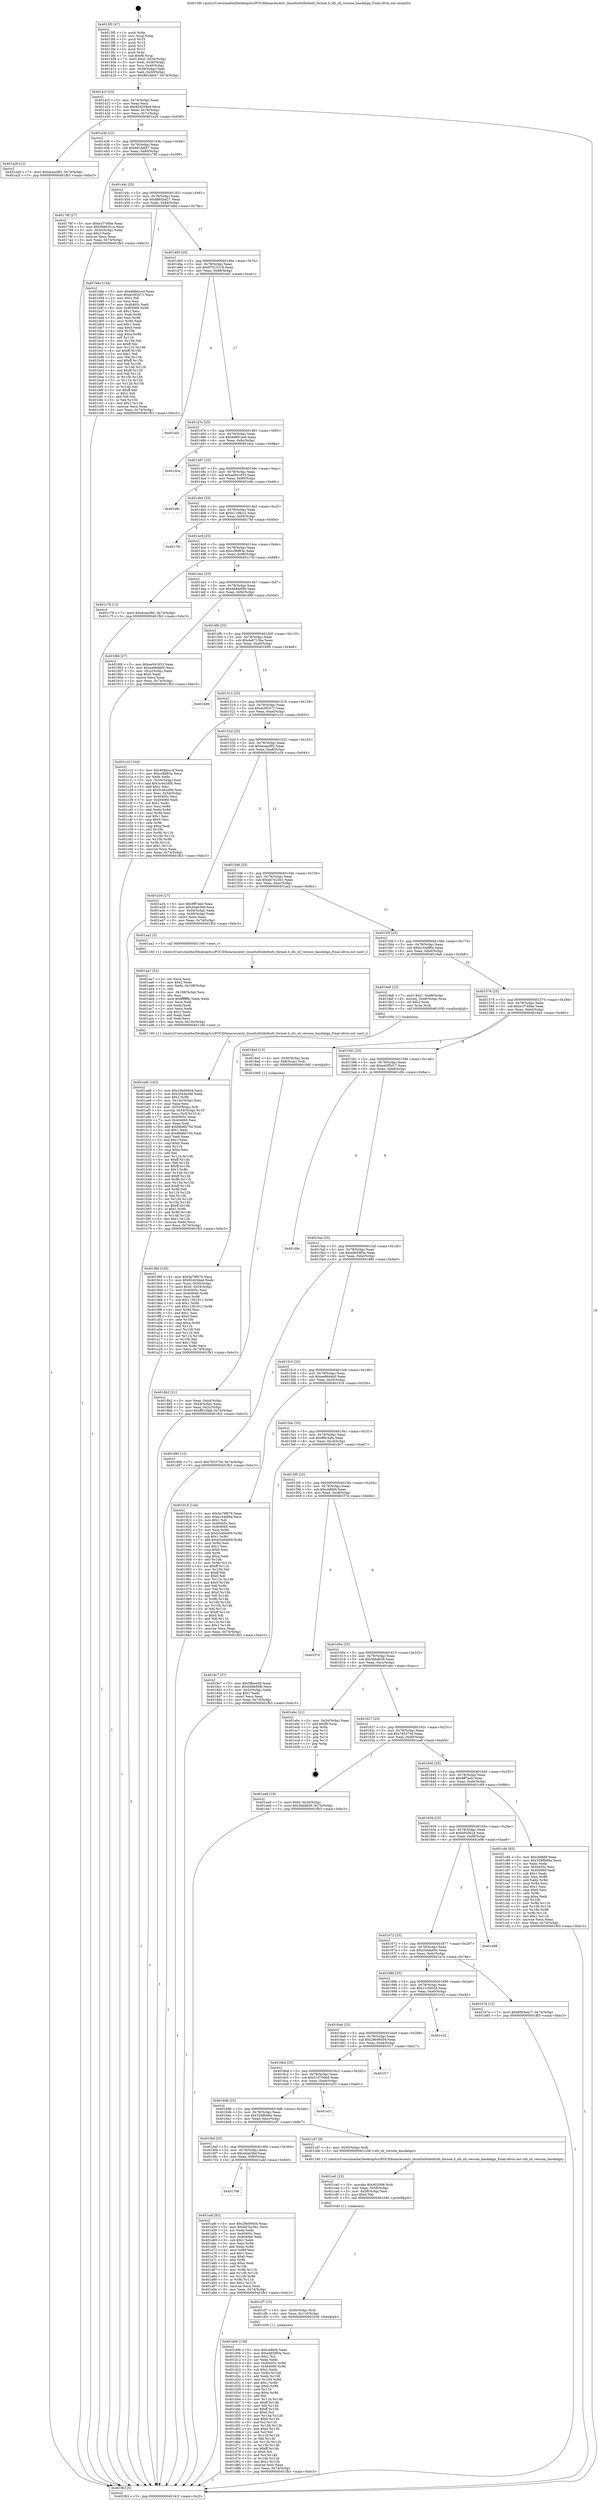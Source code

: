 digraph "0x4013f0" {
  label = "0x4013f0 (/mnt/c/Users/mathe/Desktop/tcc/POCII/binaries/extr_linuxfsxfslibxfsxfs_format.h_xfs_sb_version_hasdalign_Final-ollvm.out::main(0))"
  labelloc = "t"
  node[shape=record]

  Entry [label="",width=0.3,height=0.3,shape=circle,fillcolor=black,style=filled]
  "0x40141f" [label="{
     0x40141f [23]\l
     | [instrs]\l
     &nbsp;&nbsp;0x40141f \<+3\>: mov -0x74(%rbp),%eax\l
     &nbsp;&nbsp;0x401422 \<+2\>: mov %eax,%ecx\l
     &nbsp;&nbsp;0x401424 \<+6\>: sub $0x82d204e4,%ecx\l
     &nbsp;&nbsp;0x40142a \<+3\>: mov %eax,-0x78(%rbp)\l
     &nbsp;&nbsp;0x40142d \<+3\>: mov %ecx,-0x7c(%rbp)\l
     &nbsp;&nbsp;0x401430 \<+6\>: je 0000000000401a28 \<main+0x638\>\l
  }"]
  "0x401a28" [label="{
     0x401a28 [12]\l
     | [instrs]\l
     &nbsp;&nbsp;0x401a28 \<+7\>: movl $0xdcaecf92,-0x74(%rbp)\l
     &nbsp;&nbsp;0x401a2f \<+5\>: jmp 0000000000401fb3 \<main+0xbc3\>\l
  }"]
  "0x401436" [label="{
     0x401436 [22]\l
     | [instrs]\l
     &nbsp;&nbsp;0x401436 \<+5\>: jmp 000000000040143b \<main+0x4b\>\l
     &nbsp;&nbsp;0x40143b \<+3\>: mov -0x78(%rbp),%eax\l
     &nbsp;&nbsp;0x40143e \<+5\>: sub $0x881feb47,%eax\l
     &nbsp;&nbsp;0x401443 \<+3\>: mov %eax,-0x80(%rbp)\l
     &nbsp;&nbsp;0x401446 \<+6\>: je 000000000040178f \<main+0x39f\>\l
  }"]
  Exit [label="",width=0.3,height=0.3,shape=circle,fillcolor=black,style=filled,peripheries=2]
  "0x40178f" [label="{
     0x40178f [27]\l
     | [instrs]\l
     &nbsp;&nbsp;0x40178f \<+5\>: mov $0xe1f749be,%eax\l
     &nbsp;&nbsp;0x401794 \<+5\>: mov $0x56e6351a,%ecx\l
     &nbsp;&nbsp;0x401799 \<+3\>: mov -0x30(%rbp),%edx\l
     &nbsp;&nbsp;0x40179c \<+3\>: cmp $0x2,%edx\l
     &nbsp;&nbsp;0x40179f \<+3\>: cmovne %ecx,%eax\l
     &nbsp;&nbsp;0x4017a2 \<+3\>: mov %eax,-0x74(%rbp)\l
     &nbsp;&nbsp;0x4017a5 \<+5\>: jmp 0000000000401fb3 \<main+0xbc3\>\l
  }"]
  "0x40144c" [label="{
     0x40144c [25]\l
     | [instrs]\l
     &nbsp;&nbsp;0x40144c \<+5\>: jmp 0000000000401451 \<main+0x61\>\l
     &nbsp;&nbsp;0x401451 \<+3\>: mov -0x78(%rbp),%eax\l
     &nbsp;&nbsp;0x401454 \<+5\>: sub $0x8863a427,%eax\l
     &nbsp;&nbsp;0x401459 \<+6\>: mov %eax,-0x84(%rbp)\l
     &nbsp;&nbsp;0x40145f \<+6\>: je 0000000000401b8a \<main+0x79a\>\l
  }"]
  "0x401fb3" [label="{
     0x401fb3 [5]\l
     | [instrs]\l
     &nbsp;&nbsp;0x401fb3 \<+5\>: jmp 000000000040141f \<main+0x2f\>\l
  }"]
  "0x4013f0" [label="{
     0x4013f0 [47]\l
     | [instrs]\l
     &nbsp;&nbsp;0x4013f0 \<+1\>: push %rbp\l
     &nbsp;&nbsp;0x4013f1 \<+3\>: mov %rsp,%rbp\l
     &nbsp;&nbsp;0x4013f4 \<+2\>: push %r15\l
     &nbsp;&nbsp;0x4013f6 \<+2\>: push %r14\l
     &nbsp;&nbsp;0x4013f8 \<+2\>: push %r13\l
     &nbsp;&nbsp;0x4013fa \<+2\>: push %r12\l
     &nbsp;&nbsp;0x4013fc \<+1\>: push %rbx\l
     &nbsp;&nbsp;0x4013fd \<+7\>: sub $0xf8,%rsp\l
     &nbsp;&nbsp;0x401404 \<+7\>: movl $0x0,-0x34(%rbp)\l
     &nbsp;&nbsp;0x40140b \<+3\>: mov %edi,-0x38(%rbp)\l
     &nbsp;&nbsp;0x40140e \<+4\>: mov %rsi,-0x40(%rbp)\l
     &nbsp;&nbsp;0x401412 \<+3\>: mov -0x38(%rbp),%edi\l
     &nbsp;&nbsp;0x401415 \<+3\>: mov %edi,-0x30(%rbp)\l
     &nbsp;&nbsp;0x401418 \<+7\>: movl $0x881feb47,-0x74(%rbp)\l
  }"]
  "0x401d06" [label="{
     0x401d06 [138]\l
     | [instrs]\l
     &nbsp;&nbsp;0x401d06 \<+5\>: mov $0xcb8bfd,%eax\l
     &nbsp;&nbsp;0x401d0b \<+5\>: mov $0xe4659f3e,%esi\l
     &nbsp;&nbsp;0x401d10 \<+2\>: mov $0x1,%cl\l
     &nbsp;&nbsp;0x401d12 \<+2\>: xor %edx,%edx\l
     &nbsp;&nbsp;0x401d14 \<+8\>: mov 0x40405c,%r8d\l
     &nbsp;&nbsp;0x401d1c \<+8\>: mov 0x404060,%r9d\l
     &nbsp;&nbsp;0x401d24 \<+3\>: sub $0x1,%edx\l
     &nbsp;&nbsp;0x401d27 \<+3\>: mov %r8d,%r10d\l
     &nbsp;&nbsp;0x401d2a \<+3\>: add %edx,%r10d\l
     &nbsp;&nbsp;0x401d2d \<+4\>: imul %r10d,%r8d\l
     &nbsp;&nbsp;0x401d31 \<+4\>: and $0x1,%r8d\l
     &nbsp;&nbsp;0x401d35 \<+4\>: cmp $0x0,%r8d\l
     &nbsp;&nbsp;0x401d39 \<+4\>: sete %r11b\l
     &nbsp;&nbsp;0x401d3d \<+4\>: cmp $0xa,%r9d\l
     &nbsp;&nbsp;0x401d41 \<+3\>: setl %bl\l
     &nbsp;&nbsp;0x401d44 \<+3\>: mov %r11b,%r14b\l
     &nbsp;&nbsp;0x401d47 \<+4\>: xor $0xff,%r14b\l
     &nbsp;&nbsp;0x401d4b \<+3\>: mov %bl,%r15b\l
     &nbsp;&nbsp;0x401d4e \<+4\>: xor $0xff,%r15b\l
     &nbsp;&nbsp;0x401d52 \<+3\>: xor $0x0,%cl\l
     &nbsp;&nbsp;0x401d55 \<+3\>: mov %r14b,%r12b\l
     &nbsp;&nbsp;0x401d58 \<+4\>: and $0x0,%r12b\l
     &nbsp;&nbsp;0x401d5c \<+3\>: and %cl,%r11b\l
     &nbsp;&nbsp;0x401d5f \<+3\>: mov %r15b,%r13b\l
     &nbsp;&nbsp;0x401d62 \<+4\>: and $0x0,%r13b\l
     &nbsp;&nbsp;0x401d66 \<+2\>: and %cl,%bl\l
     &nbsp;&nbsp;0x401d68 \<+3\>: or %r11b,%r12b\l
     &nbsp;&nbsp;0x401d6b \<+3\>: or %bl,%r13b\l
     &nbsp;&nbsp;0x401d6e \<+3\>: xor %r13b,%r12b\l
     &nbsp;&nbsp;0x401d71 \<+3\>: or %r15b,%r14b\l
     &nbsp;&nbsp;0x401d74 \<+4\>: xor $0xff,%r14b\l
     &nbsp;&nbsp;0x401d78 \<+3\>: or $0x0,%cl\l
     &nbsp;&nbsp;0x401d7b \<+3\>: and %cl,%r14b\l
     &nbsp;&nbsp;0x401d7e \<+3\>: or %r14b,%r12b\l
     &nbsp;&nbsp;0x401d81 \<+4\>: test $0x1,%r12b\l
     &nbsp;&nbsp;0x401d85 \<+3\>: cmovne %esi,%eax\l
     &nbsp;&nbsp;0x401d88 \<+3\>: mov %eax,-0x74(%rbp)\l
     &nbsp;&nbsp;0x401d8b \<+5\>: jmp 0000000000401fb3 \<main+0xbc3\>\l
  }"]
  "0x401b8a" [label="{
     0x401b8a [134]\l
     | [instrs]\l
     &nbsp;&nbsp;0x401b8a \<+5\>: mov $0x468dcccd,%eax\l
     &nbsp;&nbsp;0x401b8f \<+5\>: mov $0xdc0f1b71,%ecx\l
     &nbsp;&nbsp;0x401b94 \<+2\>: mov $0x1,%dl\l
     &nbsp;&nbsp;0x401b96 \<+2\>: xor %esi,%esi\l
     &nbsp;&nbsp;0x401b98 \<+7\>: mov 0x40405c,%edi\l
     &nbsp;&nbsp;0x401b9f \<+8\>: mov 0x404060,%r8d\l
     &nbsp;&nbsp;0x401ba7 \<+3\>: sub $0x1,%esi\l
     &nbsp;&nbsp;0x401baa \<+3\>: mov %edi,%r9d\l
     &nbsp;&nbsp;0x401bad \<+3\>: add %esi,%r9d\l
     &nbsp;&nbsp;0x401bb0 \<+4\>: imul %r9d,%edi\l
     &nbsp;&nbsp;0x401bb4 \<+3\>: and $0x1,%edi\l
     &nbsp;&nbsp;0x401bb7 \<+3\>: cmp $0x0,%edi\l
     &nbsp;&nbsp;0x401bba \<+4\>: sete %r10b\l
     &nbsp;&nbsp;0x401bbe \<+4\>: cmp $0xa,%r8d\l
     &nbsp;&nbsp;0x401bc2 \<+4\>: setl %r11b\l
     &nbsp;&nbsp;0x401bc6 \<+3\>: mov %r10b,%bl\l
     &nbsp;&nbsp;0x401bc9 \<+3\>: xor $0xff,%bl\l
     &nbsp;&nbsp;0x401bcc \<+3\>: mov %r11b,%r14b\l
     &nbsp;&nbsp;0x401bcf \<+4\>: xor $0xff,%r14b\l
     &nbsp;&nbsp;0x401bd3 \<+3\>: xor $0x1,%dl\l
     &nbsp;&nbsp;0x401bd6 \<+3\>: mov %bl,%r15b\l
     &nbsp;&nbsp;0x401bd9 \<+4\>: and $0xff,%r15b\l
     &nbsp;&nbsp;0x401bdd \<+3\>: and %dl,%r10b\l
     &nbsp;&nbsp;0x401be0 \<+3\>: mov %r14b,%r12b\l
     &nbsp;&nbsp;0x401be3 \<+4\>: and $0xff,%r12b\l
     &nbsp;&nbsp;0x401be7 \<+3\>: and %dl,%r11b\l
     &nbsp;&nbsp;0x401bea \<+3\>: or %r10b,%r15b\l
     &nbsp;&nbsp;0x401bed \<+3\>: or %r11b,%r12b\l
     &nbsp;&nbsp;0x401bf0 \<+3\>: xor %r12b,%r15b\l
     &nbsp;&nbsp;0x401bf3 \<+3\>: or %r14b,%bl\l
     &nbsp;&nbsp;0x401bf6 \<+3\>: xor $0xff,%bl\l
     &nbsp;&nbsp;0x401bf9 \<+3\>: or $0x1,%dl\l
     &nbsp;&nbsp;0x401bfc \<+2\>: and %dl,%bl\l
     &nbsp;&nbsp;0x401bfe \<+3\>: or %bl,%r15b\l
     &nbsp;&nbsp;0x401c01 \<+4\>: test $0x1,%r15b\l
     &nbsp;&nbsp;0x401c05 \<+3\>: cmovne %ecx,%eax\l
     &nbsp;&nbsp;0x401c08 \<+3\>: mov %eax,-0x74(%rbp)\l
     &nbsp;&nbsp;0x401c0b \<+5\>: jmp 0000000000401fb3 \<main+0xbc3\>\l
  }"]
  "0x401465" [label="{
     0x401465 [25]\l
     | [instrs]\l
     &nbsp;&nbsp;0x401465 \<+5\>: jmp 000000000040146a \<main+0x7a\>\l
     &nbsp;&nbsp;0x40146a \<+3\>: mov -0x78(%rbp),%eax\l
     &nbsp;&nbsp;0x40146d \<+5\>: sub $0x97015318,%eax\l
     &nbsp;&nbsp;0x401472 \<+6\>: mov %eax,-0x88(%rbp)\l
     &nbsp;&nbsp;0x401478 \<+6\>: je 0000000000401ed1 \<main+0xae1\>\l
  }"]
  "0x401cf7" [label="{
     0x401cf7 [15]\l
     | [instrs]\l
     &nbsp;&nbsp;0x401cf7 \<+4\>: mov -0x50(%rbp),%rdi\l
     &nbsp;&nbsp;0x401cfb \<+6\>: mov %eax,-0x110(%rbp)\l
     &nbsp;&nbsp;0x401d01 \<+5\>: call 0000000000401030 \<free@plt\>\l
     | [calls]\l
     &nbsp;&nbsp;0x401030 \{1\} (unknown)\l
  }"]
  "0x401ed1" [label="{
     0x401ed1\l
  }", style=dashed]
  "0x40147e" [label="{
     0x40147e [25]\l
     | [instrs]\l
     &nbsp;&nbsp;0x40147e \<+5\>: jmp 0000000000401483 \<main+0x93\>\l
     &nbsp;&nbsp;0x401483 \<+3\>: mov -0x78(%rbp),%eax\l
     &nbsp;&nbsp;0x401486 \<+5\>: sub $0x9d891aeb,%eax\l
     &nbsp;&nbsp;0x40148b \<+6\>: mov %eax,-0x8c(%rbp)\l
     &nbsp;&nbsp;0x401491 \<+6\>: je 0000000000401dca \<main+0x9da\>\l
  }"]
  "0x401ce0" [label="{
     0x401ce0 [23]\l
     | [instrs]\l
     &nbsp;&nbsp;0x401ce0 \<+10\>: movabs $0x4020d6,%rdi\l
     &nbsp;&nbsp;0x401cea \<+3\>: mov %eax,-0x58(%rbp)\l
     &nbsp;&nbsp;0x401ced \<+3\>: mov -0x58(%rbp),%esi\l
     &nbsp;&nbsp;0x401cf0 \<+2\>: mov $0x0,%al\l
     &nbsp;&nbsp;0x401cf2 \<+5\>: call 0000000000401040 \<printf@plt\>\l
     | [calls]\l
     &nbsp;&nbsp;0x401040 \{1\} (unknown)\l
  }"]
  "0x401dca" [label="{
     0x401dca\l
  }", style=dashed]
  "0x401497" [label="{
     0x401497 [25]\l
     | [instrs]\l
     &nbsp;&nbsp;0x401497 \<+5\>: jmp 000000000040149c \<main+0xac\>\l
     &nbsp;&nbsp;0x40149c \<+3\>: mov -0x78(%rbp),%eax\l
     &nbsp;&nbsp;0x40149f \<+5\>: sub $0xae041853,%eax\l
     &nbsp;&nbsp;0x4014a4 \<+6\>: mov %eax,-0x90(%rbp)\l
     &nbsp;&nbsp;0x4014aa \<+6\>: je 0000000000401e8c \<main+0xa9c\>\l
  }"]
  "0x401adb" [label="{
     0x401adb [163]\l
     | [instrs]\l
     &nbsp;&nbsp;0x401adb \<+5\>: mov $0x29e09404,%ecx\l
     &nbsp;&nbsp;0x401ae0 \<+5\>: mov $0x2044a49e,%edx\l
     &nbsp;&nbsp;0x401ae5 \<+3\>: mov $0x1,%r8b\l
     &nbsp;&nbsp;0x401ae8 \<+6\>: mov -0x10c(%rbp),%esi\l
     &nbsp;&nbsp;0x401aee \<+3\>: imul %eax,%esi\l
     &nbsp;&nbsp;0x401af1 \<+4\>: mov -0x50(%rbp),%r9\l
     &nbsp;&nbsp;0x401af5 \<+4\>: movslq -0x54(%rbp),%r10\l
     &nbsp;&nbsp;0x401af9 \<+4\>: mov %esi,(%r9,%r10,4)\l
     &nbsp;&nbsp;0x401afd \<+7\>: mov 0x40405c,%eax\l
     &nbsp;&nbsp;0x401b04 \<+7\>: mov 0x404060,%esi\l
     &nbsp;&nbsp;0x401b0b \<+2\>: mov %eax,%edi\l
     &nbsp;&nbsp;0x401b0d \<+6\>: add $0x88d6b75d,%edi\l
     &nbsp;&nbsp;0x401b13 \<+3\>: sub $0x1,%edi\l
     &nbsp;&nbsp;0x401b16 \<+6\>: sub $0x88d6b75d,%edi\l
     &nbsp;&nbsp;0x401b1c \<+3\>: imul %edi,%eax\l
     &nbsp;&nbsp;0x401b1f \<+3\>: and $0x1,%eax\l
     &nbsp;&nbsp;0x401b22 \<+3\>: cmp $0x0,%eax\l
     &nbsp;&nbsp;0x401b25 \<+4\>: sete %r11b\l
     &nbsp;&nbsp;0x401b29 \<+3\>: cmp $0xa,%esi\l
     &nbsp;&nbsp;0x401b2c \<+3\>: setl %bl\l
     &nbsp;&nbsp;0x401b2f \<+3\>: mov %r11b,%r14b\l
     &nbsp;&nbsp;0x401b32 \<+4\>: xor $0xff,%r14b\l
     &nbsp;&nbsp;0x401b36 \<+3\>: mov %bl,%r15b\l
     &nbsp;&nbsp;0x401b39 \<+4\>: xor $0xff,%r15b\l
     &nbsp;&nbsp;0x401b3d \<+4\>: xor $0x1,%r8b\l
     &nbsp;&nbsp;0x401b41 \<+3\>: mov %r14b,%r12b\l
     &nbsp;&nbsp;0x401b44 \<+4\>: and $0xff,%r12b\l
     &nbsp;&nbsp;0x401b48 \<+3\>: and %r8b,%r11b\l
     &nbsp;&nbsp;0x401b4b \<+3\>: mov %r15b,%r13b\l
     &nbsp;&nbsp;0x401b4e \<+4\>: and $0xff,%r13b\l
     &nbsp;&nbsp;0x401b52 \<+3\>: and %r8b,%bl\l
     &nbsp;&nbsp;0x401b55 \<+3\>: or %r11b,%r12b\l
     &nbsp;&nbsp;0x401b58 \<+3\>: or %bl,%r13b\l
     &nbsp;&nbsp;0x401b5b \<+3\>: xor %r13b,%r12b\l
     &nbsp;&nbsp;0x401b5e \<+3\>: or %r15b,%r14b\l
     &nbsp;&nbsp;0x401b61 \<+4\>: xor $0xff,%r14b\l
     &nbsp;&nbsp;0x401b65 \<+4\>: or $0x1,%r8b\l
     &nbsp;&nbsp;0x401b69 \<+3\>: and %r8b,%r14b\l
     &nbsp;&nbsp;0x401b6c \<+3\>: or %r14b,%r12b\l
     &nbsp;&nbsp;0x401b6f \<+4\>: test $0x1,%r12b\l
     &nbsp;&nbsp;0x401b73 \<+3\>: cmovne %edx,%ecx\l
     &nbsp;&nbsp;0x401b76 \<+3\>: mov %ecx,-0x74(%rbp)\l
     &nbsp;&nbsp;0x401b79 \<+5\>: jmp 0000000000401fb3 \<main+0xbc3\>\l
  }"]
  "0x401e8c" [label="{
     0x401e8c\l
  }", style=dashed]
  "0x4014b0" [label="{
     0x4014b0 [25]\l
     | [instrs]\l
     &nbsp;&nbsp;0x4014b0 \<+5\>: jmp 00000000004014b5 \<main+0xc5\>\l
     &nbsp;&nbsp;0x4014b5 \<+3\>: mov -0x78(%rbp),%eax\l
     &nbsp;&nbsp;0x4014b8 \<+5\>: sub $0xb11d8cc2,%eax\l
     &nbsp;&nbsp;0x4014bd \<+6\>: mov %eax,-0x94(%rbp)\l
     &nbsp;&nbsp;0x4014c3 \<+6\>: je 00000000004017fd \<main+0x40d\>\l
  }"]
  "0x401aa7" [label="{
     0x401aa7 [52]\l
     | [instrs]\l
     &nbsp;&nbsp;0x401aa7 \<+2\>: xor %ecx,%ecx\l
     &nbsp;&nbsp;0x401aa9 \<+5\>: mov $0x2,%edx\l
     &nbsp;&nbsp;0x401aae \<+6\>: mov %edx,-0x108(%rbp)\l
     &nbsp;&nbsp;0x401ab4 \<+1\>: cltd\l
     &nbsp;&nbsp;0x401ab5 \<+6\>: mov -0x108(%rbp),%esi\l
     &nbsp;&nbsp;0x401abb \<+2\>: idiv %esi\l
     &nbsp;&nbsp;0x401abd \<+6\>: imul $0xfffffffe,%edx,%edx\l
     &nbsp;&nbsp;0x401ac3 \<+2\>: mov %ecx,%edi\l
     &nbsp;&nbsp;0x401ac5 \<+2\>: sub %edx,%edi\l
     &nbsp;&nbsp;0x401ac7 \<+2\>: mov %ecx,%edx\l
     &nbsp;&nbsp;0x401ac9 \<+3\>: sub $0x1,%edx\l
     &nbsp;&nbsp;0x401acc \<+2\>: add %edx,%edi\l
     &nbsp;&nbsp;0x401ace \<+2\>: sub %edi,%ecx\l
     &nbsp;&nbsp;0x401ad0 \<+6\>: mov %ecx,-0x10c(%rbp)\l
     &nbsp;&nbsp;0x401ad6 \<+5\>: call 0000000000401160 \<next_i\>\l
     | [calls]\l
     &nbsp;&nbsp;0x401160 \{1\} (/mnt/c/Users/mathe/Desktop/tcc/POCII/binaries/extr_linuxfsxfslibxfsxfs_format.h_xfs_sb_version_hasdalign_Final-ollvm.out::next_i)\l
  }"]
  "0x4017fd" [label="{
     0x4017fd\l
  }", style=dashed]
  "0x4014c9" [label="{
     0x4014c9 [25]\l
     | [instrs]\l
     &nbsp;&nbsp;0x4014c9 \<+5\>: jmp 00000000004014ce \<main+0xde\>\l
     &nbsp;&nbsp;0x4014ce \<+3\>: mov -0x78(%rbp),%eax\l
     &nbsp;&nbsp;0x4014d1 \<+5\>: sub $0xccfbf83e,%eax\l
     &nbsp;&nbsp;0x4014d6 \<+6\>: mov %eax,-0x98(%rbp)\l
     &nbsp;&nbsp;0x4014dc \<+6\>: je 0000000000401c78 \<main+0x888\>\l
  }"]
  "0x401708" [label="{
     0x401708\l
  }", style=dashed]
  "0x401c78" [label="{
     0x401c78 [12]\l
     | [instrs]\l
     &nbsp;&nbsp;0x401c78 \<+7\>: movl $0xdcaecf92,-0x74(%rbp)\l
     &nbsp;&nbsp;0x401c7f \<+5\>: jmp 0000000000401fb3 \<main+0xbc3\>\l
  }"]
  "0x4014e2" [label="{
     0x4014e2 [25]\l
     | [instrs]\l
     &nbsp;&nbsp;0x4014e2 \<+5\>: jmp 00000000004014e7 \<main+0xf7\>\l
     &nbsp;&nbsp;0x4014e7 \<+3\>: mov -0x78(%rbp),%eax\l
     &nbsp;&nbsp;0x4014ea \<+5\>: sub $0xd48a95fb,%eax\l
     &nbsp;&nbsp;0x4014ef \<+6\>: mov %eax,-0x9c(%rbp)\l
     &nbsp;&nbsp;0x4014f5 \<+6\>: je 00000000004018fd \<main+0x50d\>\l
  }"]
  "0x401a4f" [label="{
     0x401a4f [83]\l
     | [instrs]\l
     &nbsp;&nbsp;0x401a4f \<+5\>: mov $0x29e09404,%eax\l
     &nbsp;&nbsp;0x401a54 \<+5\>: mov $0xdd7e23b1,%ecx\l
     &nbsp;&nbsp;0x401a59 \<+2\>: xor %edx,%edx\l
     &nbsp;&nbsp;0x401a5b \<+7\>: mov 0x40405c,%esi\l
     &nbsp;&nbsp;0x401a62 \<+7\>: mov 0x404060,%edi\l
     &nbsp;&nbsp;0x401a69 \<+3\>: sub $0x1,%edx\l
     &nbsp;&nbsp;0x401a6c \<+3\>: mov %esi,%r8d\l
     &nbsp;&nbsp;0x401a6f \<+3\>: add %edx,%r8d\l
     &nbsp;&nbsp;0x401a72 \<+4\>: imul %r8d,%esi\l
     &nbsp;&nbsp;0x401a76 \<+3\>: and $0x1,%esi\l
     &nbsp;&nbsp;0x401a79 \<+3\>: cmp $0x0,%esi\l
     &nbsp;&nbsp;0x401a7c \<+4\>: sete %r9b\l
     &nbsp;&nbsp;0x401a80 \<+3\>: cmp $0xa,%edi\l
     &nbsp;&nbsp;0x401a83 \<+4\>: setl %r10b\l
     &nbsp;&nbsp;0x401a87 \<+3\>: mov %r9b,%r11b\l
     &nbsp;&nbsp;0x401a8a \<+3\>: and %r10b,%r11b\l
     &nbsp;&nbsp;0x401a8d \<+3\>: xor %r10b,%r9b\l
     &nbsp;&nbsp;0x401a90 \<+3\>: or %r9b,%r11b\l
     &nbsp;&nbsp;0x401a93 \<+4\>: test $0x1,%r11b\l
     &nbsp;&nbsp;0x401a97 \<+3\>: cmovne %ecx,%eax\l
     &nbsp;&nbsp;0x401a9a \<+3\>: mov %eax,-0x74(%rbp)\l
     &nbsp;&nbsp;0x401a9d \<+5\>: jmp 0000000000401fb3 \<main+0xbc3\>\l
  }"]
  "0x4018fd" [label="{
     0x4018fd [27]\l
     | [instrs]\l
     &nbsp;&nbsp;0x4018fd \<+5\>: mov $0xae041853,%eax\l
     &nbsp;&nbsp;0x401902 \<+5\>: mov $0xea96dab0,%ecx\l
     &nbsp;&nbsp;0x401907 \<+3\>: mov -0x2c(%rbp),%edx\l
     &nbsp;&nbsp;0x40190a \<+3\>: cmp $0x0,%edx\l
     &nbsp;&nbsp;0x40190d \<+3\>: cmove %ecx,%eax\l
     &nbsp;&nbsp;0x401910 \<+3\>: mov %eax,-0x74(%rbp)\l
     &nbsp;&nbsp;0x401913 \<+5\>: jmp 0000000000401fb3 \<main+0xbc3\>\l
  }"]
  "0x4014fb" [label="{
     0x4014fb [25]\l
     | [instrs]\l
     &nbsp;&nbsp;0x4014fb \<+5\>: jmp 0000000000401500 \<main+0x110\>\l
     &nbsp;&nbsp;0x401500 \<+3\>: mov -0x78(%rbp),%eax\l
     &nbsp;&nbsp;0x401503 \<+5\>: sub $0xda6715ba,%eax\l
     &nbsp;&nbsp;0x401508 \<+6\>: mov %eax,-0xa0(%rbp)\l
     &nbsp;&nbsp;0x40150e \<+6\>: je 0000000000401899 \<main+0x4a9\>\l
  }"]
  "0x4016ef" [label="{
     0x4016ef [25]\l
     | [instrs]\l
     &nbsp;&nbsp;0x4016ef \<+5\>: jmp 00000000004016f4 \<main+0x304\>\l
     &nbsp;&nbsp;0x4016f4 \<+3\>: mov -0x78(%rbp),%eax\l
     &nbsp;&nbsp;0x4016f7 \<+5\>: sub $0x44ab3fef,%eax\l
     &nbsp;&nbsp;0x4016fc \<+6\>: mov %eax,-0xf0(%rbp)\l
     &nbsp;&nbsp;0x401702 \<+6\>: je 0000000000401a4f \<main+0x65f\>\l
  }"]
  "0x401899" [label="{
     0x401899\l
  }", style=dashed]
  "0x401514" [label="{
     0x401514 [25]\l
     | [instrs]\l
     &nbsp;&nbsp;0x401514 \<+5\>: jmp 0000000000401519 \<main+0x129\>\l
     &nbsp;&nbsp;0x401519 \<+3\>: mov -0x78(%rbp),%eax\l
     &nbsp;&nbsp;0x40151c \<+5\>: sub $0xdc0f1b71,%eax\l
     &nbsp;&nbsp;0x401521 \<+6\>: mov %eax,-0xa4(%rbp)\l
     &nbsp;&nbsp;0x401527 \<+6\>: je 0000000000401c10 \<main+0x820\>\l
  }"]
  "0x401cd7" [label="{
     0x401cd7 [9]\l
     | [instrs]\l
     &nbsp;&nbsp;0x401cd7 \<+4\>: mov -0x50(%rbp),%rdi\l
     &nbsp;&nbsp;0x401cdb \<+5\>: call 0000000000401240 \<xfs_sb_version_hasdalign\>\l
     | [calls]\l
     &nbsp;&nbsp;0x401240 \{1\} (/mnt/c/Users/mathe/Desktop/tcc/POCII/binaries/extr_linuxfsxfslibxfsxfs_format.h_xfs_sb_version_hasdalign_Final-ollvm.out::xfs_sb_version_hasdalign)\l
  }"]
  "0x401c10" [label="{
     0x401c10 [104]\l
     | [instrs]\l
     &nbsp;&nbsp;0x401c10 \<+5\>: mov $0x468dcccd,%eax\l
     &nbsp;&nbsp;0x401c15 \<+5\>: mov $0xccfbf83e,%ecx\l
     &nbsp;&nbsp;0x401c1a \<+2\>: xor %edx,%edx\l
     &nbsp;&nbsp;0x401c1c \<+3\>: mov -0x54(%rbp),%esi\l
     &nbsp;&nbsp;0x401c1f \<+6\>: add $0x3c4e2d0b,%esi\l
     &nbsp;&nbsp;0x401c25 \<+3\>: add $0x1,%esi\l
     &nbsp;&nbsp;0x401c28 \<+6\>: sub $0x3c4e2d0b,%esi\l
     &nbsp;&nbsp;0x401c2e \<+3\>: mov %esi,-0x54(%rbp)\l
     &nbsp;&nbsp;0x401c31 \<+7\>: mov 0x40405c,%esi\l
     &nbsp;&nbsp;0x401c38 \<+7\>: mov 0x404060,%edi\l
     &nbsp;&nbsp;0x401c3f \<+3\>: sub $0x1,%edx\l
     &nbsp;&nbsp;0x401c42 \<+3\>: mov %esi,%r8d\l
     &nbsp;&nbsp;0x401c45 \<+3\>: add %edx,%r8d\l
     &nbsp;&nbsp;0x401c48 \<+4\>: imul %r8d,%esi\l
     &nbsp;&nbsp;0x401c4c \<+3\>: and $0x1,%esi\l
     &nbsp;&nbsp;0x401c4f \<+3\>: cmp $0x0,%esi\l
     &nbsp;&nbsp;0x401c52 \<+4\>: sete %r9b\l
     &nbsp;&nbsp;0x401c56 \<+3\>: cmp $0xa,%edi\l
     &nbsp;&nbsp;0x401c59 \<+4\>: setl %r10b\l
     &nbsp;&nbsp;0x401c5d \<+3\>: mov %r9b,%r11b\l
     &nbsp;&nbsp;0x401c60 \<+3\>: and %r10b,%r11b\l
     &nbsp;&nbsp;0x401c63 \<+3\>: xor %r10b,%r9b\l
     &nbsp;&nbsp;0x401c66 \<+3\>: or %r9b,%r11b\l
     &nbsp;&nbsp;0x401c69 \<+4\>: test $0x1,%r11b\l
     &nbsp;&nbsp;0x401c6d \<+3\>: cmovne %ecx,%eax\l
     &nbsp;&nbsp;0x401c70 \<+3\>: mov %eax,-0x74(%rbp)\l
     &nbsp;&nbsp;0x401c73 \<+5\>: jmp 0000000000401fb3 \<main+0xbc3\>\l
  }"]
  "0x40152d" [label="{
     0x40152d [25]\l
     | [instrs]\l
     &nbsp;&nbsp;0x40152d \<+5\>: jmp 0000000000401532 \<main+0x142\>\l
     &nbsp;&nbsp;0x401532 \<+3\>: mov -0x78(%rbp),%eax\l
     &nbsp;&nbsp;0x401535 \<+5\>: sub $0xdcaecf92,%eax\l
     &nbsp;&nbsp;0x40153a \<+6\>: mov %eax,-0xa8(%rbp)\l
     &nbsp;&nbsp;0x401540 \<+6\>: je 0000000000401a34 \<main+0x644\>\l
  }"]
  "0x4016d6" [label="{
     0x4016d6 [25]\l
     | [instrs]\l
     &nbsp;&nbsp;0x4016d6 \<+5\>: jmp 00000000004016db \<main+0x2eb\>\l
     &nbsp;&nbsp;0x4016db \<+3\>: mov -0x78(%rbp),%eax\l
     &nbsp;&nbsp;0x4016de \<+5\>: sub $0x3298b66a,%eax\l
     &nbsp;&nbsp;0x4016e3 \<+6\>: mov %eax,-0xec(%rbp)\l
     &nbsp;&nbsp;0x4016e9 \<+6\>: je 0000000000401cd7 \<main+0x8e7\>\l
  }"]
  "0x401a34" [label="{
     0x401a34 [27]\l
     | [instrs]\l
     &nbsp;&nbsp;0x401a34 \<+5\>: mov $0x8ff7eeb,%eax\l
     &nbsp;&nbsp;0x401a39 \<+5\>: mov $0x44ab3fef,%ecx\l
     &nbsp;&nbsp;0x401a3e \<+3\>: mov -0x54(%rbp),%edx\l
     &nbsp;&nbsp;0x401a41 \<+3\>: cmp -0x48(%rbp),%edx\l
     &nbsp;&nbsp;0x401a44 \<+3\>: cmovl %ecx,%eax\l
     &nbsp;&nbsp;0x401a47 \<+3\>: mov %eax,-0x74(%rbp)\l
     &nbsp;&nbsp;0x401a4a \<+5\>: jmp 0000000000401fb3 \<main+0xbc3\>\l
  }"]
  "0x401546" [label="{
     0x401546 [25]\l
     | [instrs]\l
     &nbsp;&nbsp;0x401546 \<+5\>: jmp 000000000040154b \<main+0x15b\>\l
     &nbsp;&nbsp;0x40154b \<+3\>: mov -0x78(%rbp),%eax\l
     &nbsp;&nbsp;0x40154e \<+5\>: sub $0xdd7e23b1,%eax\l
     &nbsp;&nbsp;0x401553 \<+6\>: mov %eax,-0xac(%rbp)\l
     &nbsp;&nbsp;0x401559 \<+6\>: je 0000000000401aa2 \<main+0x6b2\>\l
  }"]
  "0x401e51" [label="{
     0x401e51\l
  }", style=dashed]
  "0x401aa2" [label="{
     0x401aa2 [5]\l
     | [instrs]\l
     &nbsp;&nbsp;0x401aa2 \<+5\>: call 0000000000401160 \<next_i\>\l
     | [calls]\l
     &nbsp;&nbsp;0x401160 \{1\} (/mnt/c/Users/mathe/Desktop/tcc/POCII/binaries/extr_linuxfsxfslibxfsxfs_format.h_xfs_sb_version_hasdalign_Final-ollvm.out::next_i)\l
  }"]
  "0x40155f" [label="{
     0x40155f [25]\l
     | [instrs]\l
     &nbsp;&nbsp;0x40155f \<+5\>: jmp 0000000000401564 \<main+0x174\>\l
     &nbsp;&nbsp;0x401564 \<+3\>: mov -0x78(%rbp),%eax\l
     &nbsp;&nbsp;0x401567 \<+5\>: sub $0xe164df6a,%eax\l
     &nbsp;&nbsp;0x40156c \<+6\>: mov %eax,-0xb0(%rbp)\l
     &nbsp;&nbsp;0x401572 \<+6\>: je 00000000004019a8 \<main+0x5b8\>\l
  }"]
  "0x4016bd" [label="{
     0x4016bd [25]\l
     | [instrs]\l
     &nbsp;&nbsp;0x4016bd \<+5\>: jmp 00000000004016c2 \<main+0x2d2\>\l
     &nbsp;&nbsp;0x4016c2 \<+3\>: mov -0x78(%rbp),%eax\l
     &nbsp;&nbsp;0x4016c5 \<+5\>: sub $0x31070de8,%eax\l
     &nbsp;&nbsp;0x4016ca \<+6\>: mov %eax,-0xe8(%rbp)\l
     &nbsp;&nbsp;0x4016d0 \<+6\>: je 0000000000401e51 \<main+0xa61\>\l
  }"]
  "0x4019a8" [label="{
     0x4019a8 [23]\l
     | [instrs]\l
     &nbsp;&nbsp;0x4019a8 \<+7\>: movl $0x1,-0x48(%rbp)\l
     &nbsp;&nbsp;0x4019af \<+4\>: movslq -0x48(%rbp),%rax\l
     &nbsp;&nbsp;0x4019b3 \<+4\>: shl $0x2,%rax\l
     &nbsp;&nbsp;0x4019b7 \<+3\>: mov %rax,%rdi\l
     &nbsp;&nbsp;0x4019ba \<+5\>: call 0000000000401050 \<malloc@plt\>\l
     | [calls]\l
     &nbsp;&nbsp;0x401050 \{1\} (unknown)\l
  }"]
  "0x401578" [label="{
     0x401578 [25]\l
     | [instrs]\l
     &nbsp;&nbsp;0x401578 \<+5\>: jmp 000000000040157d \<main+0x18d\>\l
     &nbsp;&nbsp;0x40157d \<+3\>: mov -0x78(%rbp),%eax\l
     &nbsp;&nbsp;0x401580 \<+5\>: sub $0xe1f749be,%eax\l
     &nbsp;&nbsp;0x401585 \<+6\>: mov %eax,-0xb4(%rbp)\l
     &nbsp;&nbsp;0x40158b \<+6\>: je 00000000004018a5 \<main+0x4b5\>\l
  }"]
  "0x401f17" [label="{
     0x401f17\l
  }", style=dashed]
  "0x4018a5" [label="{
     0x4018a5 [13]\l
     | [instrs]\l
     &nbsp;&nbsp;0x4018a5 \<+4\>: mov -0x40(%rbp),%rax\l
     &nbsp;&nbsp;0x4018a9 \<+4\>: mov 0x8(%rax),%rdi\l
     &nbsp;&nbsp;0x4018ad \<+5\>: call 0000000000401060 \<atoi@plt\>\l
     | [calls]\l
     &nbsp;&nbsp;0x401060 \{1\} (unknown)\l
  }"]
  "0x401591" [label="{
     0x401591 [25]\l
     | [instrs]\l
     &nbsp;&nbsp;0x401591 \<+5\>: jmp 0000000000401596 \<main+0x1a6\>\l
     &nbsp;&nbsp;0x401596 \<+3\>: mov -0x78(%rbp),%eax\l
     &nbsp;&nbsp;0x401599 \<+5\>: sub $0xe43f5d17,%eax\l
     &nbsp;&nbsp;0x40159e \<+6\>: mov %eax,-0xb8(%rbp)\l
     &nbsp;&nbsp;0x4015a4 \<+6\>: je 0000000000401d9c \<main+0x9ac\>\l
  }"]
  "0x4018b2" [label="{
     0x4018b2 [21]\l
     | [instrs]\l
     &nbsp;&nbsp;0x4018b2 \<+3\>: mov %eax,-0x44(%rbp)\l
     &nbsp;&nbsp;0x4018b5 \<+3\>: mov -0x44(%rbp),%eax\l
     &nbsp;&nbsp;0x4018b8 \<+3\>: mov %eax,-0x2c(%rbp)\l
     &nbsp;&nbsp;0x4018bb \<+7\>: movl $0xff0c3afa,-0x74(%rbp)\l
     &nbsp;&nbsp;0x4018c2 \<+5\>: jmp 0000000000401fb3 \<main+0xbc3\>\l
  }"]
  "0x4016a4" [label="{
     0x4016a4 [25]\l
     | [instrs]\l
     &nbsp;&nbsp;0x4016a4 \<+5\>: jmp 00000000004016a9 \<main+0x2b9\>\l
     &nbsp;&nbsp;0x4016a9 \<+3\>: mov -0x78(%rbp),%eax\l
     &nbsp;&nbsp;0x4016ac \<+5\>: sub $0x29e09404,%eax\l
     &nbsp;&nbsp;0x4016b1 \<+6\>: mov %eax,-0xe4(%rbp)\l
     &nbsp;&nbsp;0x4016b7 \<+6\>: je 0000000000401f17 \<main+0xb27\>\l
  }"]
  "0x401d9c" [label="{
     0x401d9c\l
  }", style=dashed]
  "0x4015aa" [label="{
     0x4015aa [25]\l
     | [instrs]\l
     &nbsp;&nbsp;0x4015aa \<+5\>: jmp 00000000004015af \<main+0x1bf\>\l
     &nbsp;&nbsp;0x4015af \<+3\>: mov -0x78(%rbp),%eax\l
     &nbsp;&nbsp;0x4015b2 \<+5\>: sub $0xe4659f3e,%eax\l
     &nbsp;&nbsp;0x4015b7 \<+6\>: mov %eax,-0xbc(%rbp)\l
     &nbsp;&nbsp;0x4015bd \<+6\>: je 0000000000401d90 \<main+0x9a0\>\l
  }"]
  "0x401e32" [label="{
     0x401e32\l
  }", style=dashed]
  "0x401d90" [label="{
     0x401d90 [12]\l
     | [instrs]\l
     &nbsp;&nbsp;0x401d90 \<+7\>: movl $0x765375d,-0x74(%rbp)\l
     &nbsp;&nbsp;0x401d97 \<+5\>: jmp 0000000000401fb3 \<main+0xbc3\>\l
  }"]
  "0x4015c3" [label="{
     0x4015c3 [25]\l
     | [instrs]\l
     &nbsp;&nbsp;0x4015c3 \<+5\>: jmp 00000000004015c8 \<main+0x1d8\>\l
     &nbsp;&nbsp;0x4015c8 \<+3\>: mov -0x78(%rbp),%eax\l
     &nbsp;&nbsp;0x4015cb \<+5\>: sub $0xea96dab0,%eax\l
     &nbsp;&nbsp;0x4015d0 \<+6\>: mov %eax,-0xc0(%rbp)\l
     &nbsp;&nbsp;0x4015d6 \<+6\>: je 0000000000401918 \<main+0x528\>\l
  }"]
  "0x40168b" [label="{
     0x40168b [25]\l
     | [instrs]\l
     &nbsp;&nbsp;0x40168b \<+5\>: jmp 0000000000401690 \<main+0x2a0\>\l
     &nbsp;&nbsp;0x401690 \<+3\>: mov -0x78(%rbp),%eax\l
     &nbsp;&nbsp;0x401693 \<+5\>: sub $0x21c00c04,%eax\l
     &nbsp;&nbsp;0x401698 \<+6\>: mov %eax,-0xe0(%rbp)\l
     &nbsp;&nbsp;0x40169e \<+6\>: je 0000000000401e32 \<main+0xa42\>\l
  }"]
  "0x401918" [label="{
     0x401918 [144]\l
     | [instrs]\l
     &nbsp;&nbsp;0x401918 \<+5\>: mov $0x5a79f679,%eax\l
     &nbsp;&nbsp;0x40191d \<+5\>: mov $0xe164df6a,%ecx\l
     &nbsp;&nbsp;0x401922 \<+2\>: mov $0x1,%dl\l
     &nbsp;&nbsp;0x401924 \<+7\>: mov 0x40405c,%esi\l
     &nbsp;&nbsp;0x40192b \<+7\>: mov 0x404060,%edi\l
     &nbsp;&nbsp;0x401932 \<+3\>: mov %esi,%r8d\l
     &nbsp;&nbsp;0x401935 \<+7\>: sub $0xb5dd4d09,%r8d\l
     &nbsp;&nbsp;0x40193c \<+4\>: sub $0x1,%r8d\l
     &nbsp;&nbsp;0x401940 \<+7\>: add $0xb5dd4d09,%r8d\l
     &nbsp;&nbsp;0x401947 \<+4\>: imul %r8d,%esi\l
     &nbsp;&nbsp;0x40194b \<+3\>: and $0x1,%esi\l
     &nbsp;&nbsp;0x40194e \<+3\>: cmp $0x0,%esi\l
     &nbsp;&nbsp;0x401951 \<+4\>: sete %r9b\l
     &nbsp;&nbsp;0x401955 \<+3\>: cmp $0xa,%edi\l
     &nbsp;&nbsp;0x401958 \<+4\>: setl %r10b\l
     &nbsp;&nbsp;0x40195c \<+3\>: mov %r9b,%r11b\l
     &nbsp;&nbsp;0x40195f \<+4\>: xor $0xff,%r11b\l
     &nbsp;&nbsp;0x401963 \<+3\>: mov %r10b,%bl\l
     &nbsp;&nbsp;0x401966 \<+3\>: xor $0xff,%bl\l
     &nbsp;&nbsp;0x401969 \<+3\>: xor $0x0,%dl\l
     &nbsp;&nbsp;0x40196c \<+3\>: mov %r11b,%r14b\l
     &nbsp;&nbsp;0x40196f \<+4\>: and $0x0,%r14b\l
     &nbsp;&nbsp;0x401973 \<+3\>: and %dl,%r9b\l
     &nbsp;&nbsp;0x401976 \<+3\>: mov %bl,%r15b\l
     &nbsp;&nbsp;0x401979 \<+4\>: and $0x0,%r15b\l
     &nbsp;&nbsp;0x40197d \<+3\>: and %dl,%r10b\l
     &nbsp;&nbsp;0x401980 \<+3\>: or %r9b,%r14b\l
     &nbsp;&nbsp;0x401983 \<+3\>: or %r10b,%r15b\l
     &nbsp;&nbsp;0x401986 \<+3\>: xor %r15b,%r14b\l
     &nbsp;&nbsp;0x401989 \<+3\>: or %bl,%r11b\l
     &nbsp;&nbsp;0x40198c \<+4\>: xor $0xff,%r11b\l
     &nbsp;&nbsp;0x401990 \<+3\>: or $0x0,%dl\l
     &nbsp;&nbsp;0x401993 \<+3\>: and %dl,%r11b\l
     &nbsp;&nbsp;0x401996 \<+3\>: or %r11b,%r14b\l
     &nbsp;&nbsp;0x401999 \<+4\>: test $0x1,%r14b\l
     &nbsp;&nbsp;0x40199d \<+3\>: cmovne %ecx,%eax\l
     &nbsp;&nbsp;0x4019a0 \<+3\>: mov %eax,-0x74(%rbp)\l
     &nbsp;&nbsp;0x4019a3 \<+5\>: jmp 0000000000401fb3 \<main+0xbc3\>\l
  }"]
  "0x4015dc" [label="{
     0x4015dc [25]\l
     | [instrs]\l
     &nbsp;&nbsp;0x4015dc \<+5\>: jmp 00000000004015e1 \<main+0x1f1\>\l
     &nbsp;&nbsp;0x4015e1 \<+3\>: mov -0x78(%rbp),%eax\l
     &nbsp;&nbsp;0x4015e4 \<+5\>: sub $0xff0c3afa,%eax\l
     &nbsp;&nbsp;0x4015e9 \<+6\>: mov %eax,-0xc4(%rbp)\l
     &nbsp;&nbsp;0x4015ef \<+6\>: je 00000000004018c7 \<main+0x4d7\>\l
  }"]
  "0x401b7e" [label="{
     0x401b7e [12]\l
     | [instrs]\l
     &nbsp;&nbsp;0x401b7e \<+7\>: movl $0x8863a427,-0x74(%rbp)\l
     &nbsp;&nbsp;0x401b85 \<+5\>: jmp 0000000000401fb3 \<main+0xbc3\>\l
  }"]
  "0x4018c7" [label="{
     0x4018c7 [27]\l
     | [instrs]\l
     &nbsp;&nbsp;0x4018c7 \<+5\>: mov $0x5ffaeed5,%eax\l
     &nbsp;&nbsp;0x4018cc \<+5\>: mov $0xd48a95fb,%ecx\l
     &nbsp;&nbsp;0x4018d1 \<+3\>: mov -0x2c(%rbp),%edx\l
     &nbsp;&nbsp;0x4018d4 \<+3\>: cmp $0x1,%edx\l
     &nbsp;&nbsp;0x4018d7 \<+3\>: cmovl %ecx,%eax\l
     &nbsp;&nbsp;0x4018da \<+3\>: mov %eax,-0x74(%rbp)\l
     &nbsp;&nbsp;0x4018dd \<+5\>: jmp 0000000000401fb3 \<main+0xbc3\>\l
  }"]
  "0x4015f5" [label="{
     0x4015f5 [25]\l
     | [instrs]\l
     &nbsp;&nbsp;0x4015f5 \<+5\>: jmp 00000000004015fa \<main+0x20a\>\l
     &nbsp;&nbsp;0x4015fa \<+3\>: mov -0x78(%rbp),%eax\l
     &nbsp;&nbsp;0x4015fd \<+5\>: sub $0xcb8bfd,%eax\l
     &nbsp;&nbsp;0x401602 \<+6\>: mov %eax,-0xc8(%rbp)\l
     &nbsp;&nbsp;0x401608 \<+6\>: je 0000000000401f7d \<main+0xb8d\>\l
  }"]
  "0x4019bf" [label="{
     0x4019bf [105]\l
     | [instrs]\l
     &nbsp;&nbsp;0x4019bf \<+5\>: mov $0x5a79f679,%ecx\l
     &nbsp;&nbsp;0x4019c4 \<+5\>: mov $0x82d204e4,%edx\l
     &nbsp;&nbsp;0x4019c9 \<+4\>: mov %rax,-0x50(%rbp)\l
     &nbsp;&nbsp;0x4019cd \<+7\>: movl $0x0,-0x54(%rbp)\l
     &nbsp;&nbsp;0x4019d4 \<+7\>: mov 0x40405c,%esi\l
     &nbsp;&nbsp;0x4019db \<+8\>: mov 0x404060,%r8d\l
     &nbsp;&nbsp;0x4019e3 \<+3\>: mov %esi,%r9d\l
     &nbsp;&nbsp;0x4019e6 \<+7\>: sub $0x11561911,%r9d\l
     &nbsp;&nbsp;0x4019ed \<+4\>: sub $0x1,%r9d\l
     &nbsp;&nbsp;0x4019f1 \<+7\>: add $0x11561911,%r9d\l
     &nbsp;&nbsp;0x4019f8 \<+4\>: imul %r9d,%esi\l
     &nbsp;&nbsp;0x4019fc \<+3\>: and $0x1,%esi\l
     &nbsp;&nbsp;0x4019ff \<+3\>: cmp $0x0,%esi\l
     &nbsp;&nbsp;0x401a02 \<+4\>: sete %r10b\l
     &nbsp;&nbsp;0x401a06 \<+4\>: cmp $0xa,%r8d\l
     &nbsp;&nbsp;0x401a0a \<+4\>: setl %r11b\l
     &nbsp;&nbsp;0x401a0e \<+3\>: mov %r10b,%bl\l
     &nbsp;&nbsp;0x401a11 \<+3\>: and %r11b,%bl\l
     &nbsp;&nbsp;0x401a14 \<+3\>: xor %r11b,%r10b\l
     &nbsp;&nbsp;0x401a17 \<+3\>: or %r10b,%bl\l
     &nbsp;&nbsp;0x401a1a \<+3\>: test $0x1,%bl\l
     &nbsp;&nbsp;0x401a1d \<+3\>: cmovne %edx,%ecx\l
     &nbsp;&nbsp;0x401a20 \<+3\>: mov %ecx,-0x74(%rbp)\l
     &nbsp;&nbsp;0x401a23 \<+5\>: jmp 0000000000401fb3 \<main+0xbc3\>\l
  }"]
  "0x401672" [label="{
     0x401672 [25]\l
     | [instrs]\l
     &nbsp;&nbsp;0x401672 \<+5\>: jmp 0000000000401677 \<main+0x287\>\l
     &nbsp;&nbsp;0x401677 \<+3\>: mov -0x78(%rbp),%eax\l
     &nbsp;&nbsp;0x40167a \<+5\>: sub $0x2044a49e,%eax\l
     &nbsp;&nbsp;0x40167f \<+6\>: mov %eax,-0xdc(%rbp)\l
     &nbsp;&nbsp;0x401685 \<+6\>: je 0000000000401b7e \<main+0x78e\>\l
  }"]
  "0x401f7d" [label="{
     0x401f7d\l
  }", style=dashed]
  "0x40160e" [label="{
     0x40160e [25]\l
     | [instrs]\l
     &nbsp;&nbsp;0x40160e \<+5\>: jmp 0000000000401613 \<main+0x223\>\l
     &nbsp;&nbsp;0x401613 \<+3\>: mov -0x78(%rbp),%eax\l
     &nbsp;&nbsp;0x401616 \<+5\>: sub $0x3bbd629,%eax\l
     &nbsp;&nbsp;0x40161b \<+6\>: mov %eax,-0xcc(%rbp)\l
     &nbsp;&nbsp;0x401621 \<+6\>: je 0000000000401ebc \<main+0xacc\>\l
  }"]
  "0x401e98" [label="{
     0x401e98\l
  }", style=dashed]
  "0x401ebc" [label="{
     0x401ebc [21]\l
     | [instrs]\l
     &nbsp;&nbsp;0x401ebc \<+3\>: mov -0x34(%rbp),%eax\l
     &nbsp;&nbsp;0x401ebf \<+7\>: add $0xf8,%rsp\l
     &nbsp;&nbsp;0x401ec6 \<+1\>: pop %rbx\l
     &nbsp;&nbsp;0x401ec7 \<+2\>: pop %r12\l
     &nbsp;&nbsp;0x401ec9 \<+2\>: pop %r13\l
     &nbsp;&nbsp;0x401ecb \<+2\>: pop %r14\l
     &nbsp;&nbsp;0x401ecd \<+2\>: pop %r15\l
     &nbsp;&nbsp;0x401ecf \<+1\>: pop %rbp\l
     &nbsp;&nbsp;0x401ed0 \<+1\>: ret\l
  }"]
  "0x401627" [label="{
     0x401627 [25]\l
     | [instrs]\l
     &nbsp;&nbsp;0x401627 \<+5\>: jmp 000000000040162c \<main+0x23c\>\l
     &nbsp;&nbsp;0x40162c \<+3\>: mov -0x78(%rbp),%eax\l
     &nbsp;&nbsp;0x40162f \<+5\>: sub $0x765375d,%eax\l
     &nbsp;&nbsp;0x401634 \<+6\>: mov %eax,-0xd0(%rbp)\l
     &nbsp;&nbsp;0x40163a \<+6\>: je 0000000000401ea9 \<main+0xab9\>\l
  }"]
  "0x401659" [label="{
     0x401659 [25]\l
     | [instrs]\l
     &nbsp;&nbsp;0x401659 \<+5\>: jmp 000000000040165e \<main+0x26e\>\l
     &nbsp;&nbsp;0x40165e \<+3\>: mov -0x78(%rbp),%eax\l
     &nbsp;&nbsp;0x401661 \<+5\>: sub $0xb935624,%eax\l
     &nbsp;&nbsp;0x401666 \<+6\>: mov %eax,-0xd8(%rbp)\l
     &nbsp;&nbsp;0x40166c \<+6\>: je 0000000000401e98 \<main+0xaa8\>\l
  }"]
  "0x401ea9" [label="{
     0x401ea9 [19]\l
     | [instrs]\l
     &nbsp;&nbsp;0x401ea9 \<+7\>: movl $0x0,-0x34(%rbp)\l
     &nbsp;&nbsp;0x401eb0 \<+7\>: movl $0x3bbd629,-0x74(%rbp)\l
     &nbsp;&nbsp;0x401eb7 \<+5\>: jmp 0000000000401fb3 \<main+0xbc3\>\l
  }"]
  "0x401640" [label="{
     0x401640 [25]\l
     | [instrs]\l
     &nbsp;&nbsp;0x401640 \<+5\>: jmp 0000000000401645 \<main+0x255\>\l
     &nbsp;&nbsp;0x401645 \<+3\>: mov -0x78(%rbp),%eax\l
     &nbsp;&nbsp;0x401648 \<+5\>: sub $0x8ff7eeb,%eax\l
     &nbsp;&nbsp;0x40164d \<+6\>: mov %eax,-0xd4(%rbp)\l
     &nbsp;&nbsp;0x401653 \<+6\>: je 0000000000401c84 \<main+0x894\>\l
  }"]
  "0x401c84" [label="{
     0x401c84 [83]\l
     | [instrs]\l
     &nbsp;&nbsp;0x401c84 \<+5\>: mov $0xcb8bfd,%eax\l
     &nbsp;&nbsp;0x401c89 \<+5\>: mov $0x3298b66a,%ecx\l
     &nbsp;&nbsp;0x401c8e \<+2\>: xor %edx,%edx\l
     &nbsp;&nbsp;0x401c90 \<+7\>: mov 0x40405c,%esi\l
     &nbsp;&nbsp;0x401c97 \<+7\>: mov 0x404060,%edi\l
     &nbsp;&nbsp;0x401c9e \<+3\>: sub $0x1,%edx\l
     &nbsp;&nbsp;0x401ca1 \<+3\>: mov %esi,%r8d\l
     &nbsp;&nbsp;0x401ca4 \<+3\>: add %edx,%r8d\l
     &nbsp;&nbsp;0x401ca7 \<+4\>: imul %r8d,%esi\l
     &nbsp;&nbsp;0x401cab \<+3\>: and $0x1,%esi\l
     &nbsp;&nbsp;0x401cae \<+3\>: cmp $0x0,%esi\l
     &nbsp;&nbsp;0x401cb1 \<+4\>: sete %r9b\l
     &nbsp;&nbsp;0x401cb5 \<+3\>: cmp $0xa,%edi\l
     &nbsp;&nbsp;0x401cb8 \<+4\>: setl %r10b\l
     &nbsp;&nbsp;0x401cbc \<+3\>: mov %r9b,%r11b\l
     &nbsp;&nbsp;0x401cbf \<+3\>: and %r10b,%r11b\l
     &nbsp;&nbsp;0x401cc2 \<+3\>: xor %r10b,%r9b\l
     &nbsp;&nbsp;0x401cc5 \<+3\>: or %r9b,%r11b\l
     &nbsp;&nbsp;0x401cc8 \<+4\>: test $0x1,%r11b\l
     &nbsp;&nbsp;0x401ccc \<+3\>: cmovne %ecx,%eax\l
     &nbsp;&nbsp;0x401ccf \<+3\>: mov %eax,-0x74(%rbp)\l
     &nbsp;&nbsp;0x401cd2 \<+5\>: jmp 0000000000401fb3 \<main+0xbc3\>\l
  }"]
  Entry -> "0x4013f0" [label=" 1"]
  "0x40141f" -> "0x401a28" [label=" 1"]
  "0x40141f" -> "0x401436" [label=" 19"]
  "0x401ebc" -> Exit [label=" 1"]
  "0x401436" -> "0x40178f" [label=" 1"]
  "0x401436" -> "0x40144c" [label=" 18"]
  "0x40178f" -> "0x401fb3" [label=" 1"]
  "0x4013f0" -> "0x40141f" [label=" 1"]
  "0x401fb3" -> "0x40141f" [label=" 19"]
  "0x401ea9" -> "0x401fb3" [label=" 1"]
  "0x40144c" -> "0x401b8a" [label=" 1"]
  "0x40144c" -> "0x401465" [label=" 17"]
  "0x401d90" -> "0x401fb3" [label=" 1"]
  "0x401465" -> "0x401ed1" [label=" 0"]
  "0x401465" -> "0x40147e" [label=" 17"]
  "0x401d06" -> "0x401fb3" [label=" 1"]
  "0x40147e" -> "0x401dca" [label=" 0"]
  "0x40147e" -> "0x401497" [label=" 17"]
  "0x401cf7" -> "0x401d06" [label=" 1"]
  "0x401497" -> "0x401e8c" [label=" 0"]
  "0x401497" -> "0x4014b0" [label=" 17"]
  "0x401ce0" -> "0x401cf7" [label=" 1"]
  "0x4014b0" -> "0x4017fd" [label=" 0"]
  "0x4014b0" -> "0x4014c9" [label=" 17"]
  "0x401cd7" -> "0x401ce0" [label=" 1"]
  "0x4014c9" -> "0x401c78" [label=" 1"]
  "0x4014c9" -> "0x4014e2" [label=" 16"]
  "0x401c84" -> "0x401fb3" [label=" 1"]
  "0x4014e2" -> "0x4018fd" [label=" 1"]
  "0x4014e2" -> "0x4014fb" [label=" 15"]
  "0x401c78" -> "0x401fb3" [label=" 1"]
  "0x4014fb" -> "0x401899" [label=" 0"]
  "0x4014fb" -> "0x401514" [label=" 15"]
  "0x401b8a" -> "0x401fb3" [label=" 1"]
  "0x401514" -> "0x401c10" [label=" 1"]
  "0x401514" -> "0x40152d" [label=" 14"]
  "0x401b7e" -> "0x401fb3" [label=" 1"]
  "0x40152d" -> "0x401a34" [label=" 2"]
  "0x40152d" -> "0x401546" [label=" 12"]
  "0x401aa7" -> "0x401adb" [label=" 1"]
  "0x401546" -> "0x401aa2" [label=" 1"]
  "0x401546" -> "0x40155f" [label=" 11"]
  "0x401aa2" -> "0x401aa7" [label=" 1"]
  "0x40155f" -> "0x4019a8" [label=" 1"]
  "0x40155f" -> "0x401578" [label=" 10"]
  "0x4016ef" -> "0x401708" [label=" 0"]
  "0x401578" -> "0x4018a5" [label=" 1"]
  "0x401578" -> "0x401591" [label=" 9"]
  "0x4018a5" -> "0x4018b2" [label=" 1"]
  "0x4018b2" -> "0x401fb3" [label=" 1"]
  "0x4016ef" -> "0x401a4f" [label=" 1"]
  "0x401591" -> "0x401d9c" [label=" 0"]
  "0x401591" -> "0x4015aa" [label=" 9"]
  "0x4016d6" -> "0x4016ef" [label=" 1"]
  "0x4015aa" -> "0x401d90" [label=" 1"]
  "0x4015aa" -> "0x4015c3" [label=" 8"]
  "0x4016d6" -> "0x401cd7" [label=" 1"]
  "0x4015c3" -> "0x401918" [label=" 1"]
  "0x4015c3" -> "0x4015dc" [label=" 7"]
  "0x4016bd" -> "0x4016d6" [label=" 2"]
  "0x4015dc" -> "0x4018c7" [label=" 1"]
  "0x4015dc" -> "0x4015f5" [label=" 6"]
  "0x4018c7" -> "0x401fb3" [label=" 1"]
  "0x4018fd" -> "0x401fb3" [label=" 1"]
  "0x401918" -> "0x401fb3" [label=" 1"]
  "0x4019a8" -> "0x4019bf" [label=" 1"]
  "0x4019bf" -> "0x401fb3" [label=" 1"]
  "0x401a28" -> "0x401fb3" [label=" 1"]
  "0x401a34" -> "0x401fb3" [label=" 2"]
  "0x4016bd" -> "0x401e51" [label=" 0"]
  "0x4015f5" -> "0x401f7d" [label=" 0"]
  "0x4015f5" -> "0x40160e" [label=" 6"]
  "0x4016a4" -> "0x4016bd" [label=" 2"]
  "0x40160e" -> "0x401ebc" [label=" 1"]
  "0x40160e" -> "0x401627" [label=" 5"]
  "0x4016a4" -> "0x401f17" [label=" 0"]
  "0x401627" -> "0x401ea9" [label=" 1"]
  "0x401627" -> "0x401640" [label=" 4"]
  "0x40168b" -> "0x4016a4" [label=" 2"]
  "0x401640" -> "0x401c84" [label=" 1"]
  "0x401640" -> "0x401659" [label=" 3"]
  "0x401c10" -> "0x401fb3" [label=" 1"]
  "0x401659" -> "0x401e98" [label=" 0"]
  "0x401659" -> "0x401672" [label=" 3"]
  "0x401a4f" -> "0x401fb3" [label=" 1"]
  "0x401672" -> "0x401b7e" [label=" 1"]
  "0x401672" -> "0x40168b" [label=" 2"]
  "0x401adb" -> "0x401fb3" [label=" 1"]
  "0x40168b" -> "0x401e32" [label=" 0"]
}
